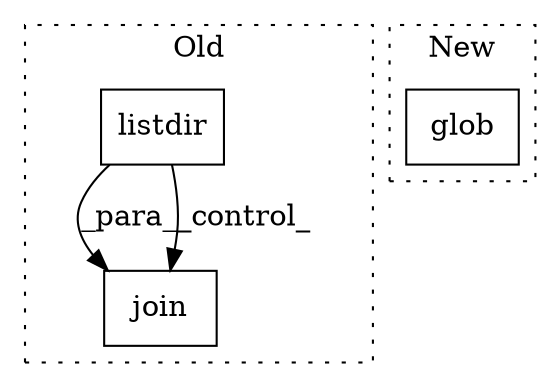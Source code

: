 digraph G {
subgraph cluster0 {
1 [label="listdir" a="32" s="4836,4862" l="8,1" shape="box"];
3 [label="join" a="32" s="5035,5066" l="5,1" shape="box"];
label = "Old";
style="dotted";
}
subgraph cluster1 {
2 [label="glob" a="32" s="4893,4927" l="5,1" shape="box"];
label = "New";
style="dotted";
}
1 -> 3 [label="_para_"];
1 -> 3 [label="_control_"];
}